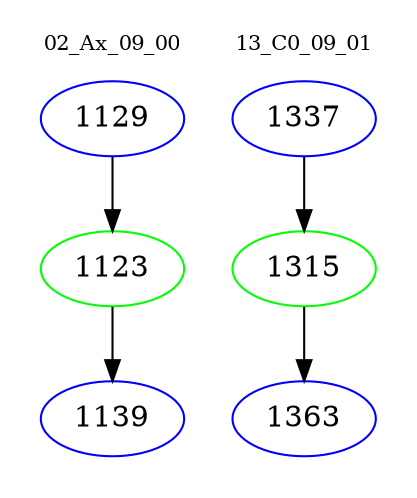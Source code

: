digraph{
subgraph cluster_0 {
color = white
label = "02_Ax_09_00";
fontsize=10;
T0_1129 [label="1129", color="blue"]
T0_1129 -> T0_1123 [color="black"]
T0_1123 [label="1123", color="green"]
T0_1123 -> T0_1139 [color="black"]
T0_1139 [label="1139", color="blue"]
}
subgraph cluster_1 {
color = white
label = "13_C0_09_01";
fontsize=10;
T1_1337 [label="1337", color="blue"]
T1_1337 -> T1_1315 [color="black"]
T1_1315 [label="1315", color="green"]
T1_1315 -> T1_1363 [color="black"]
T1_1363 [label="1363", color="blue"]
}
}
